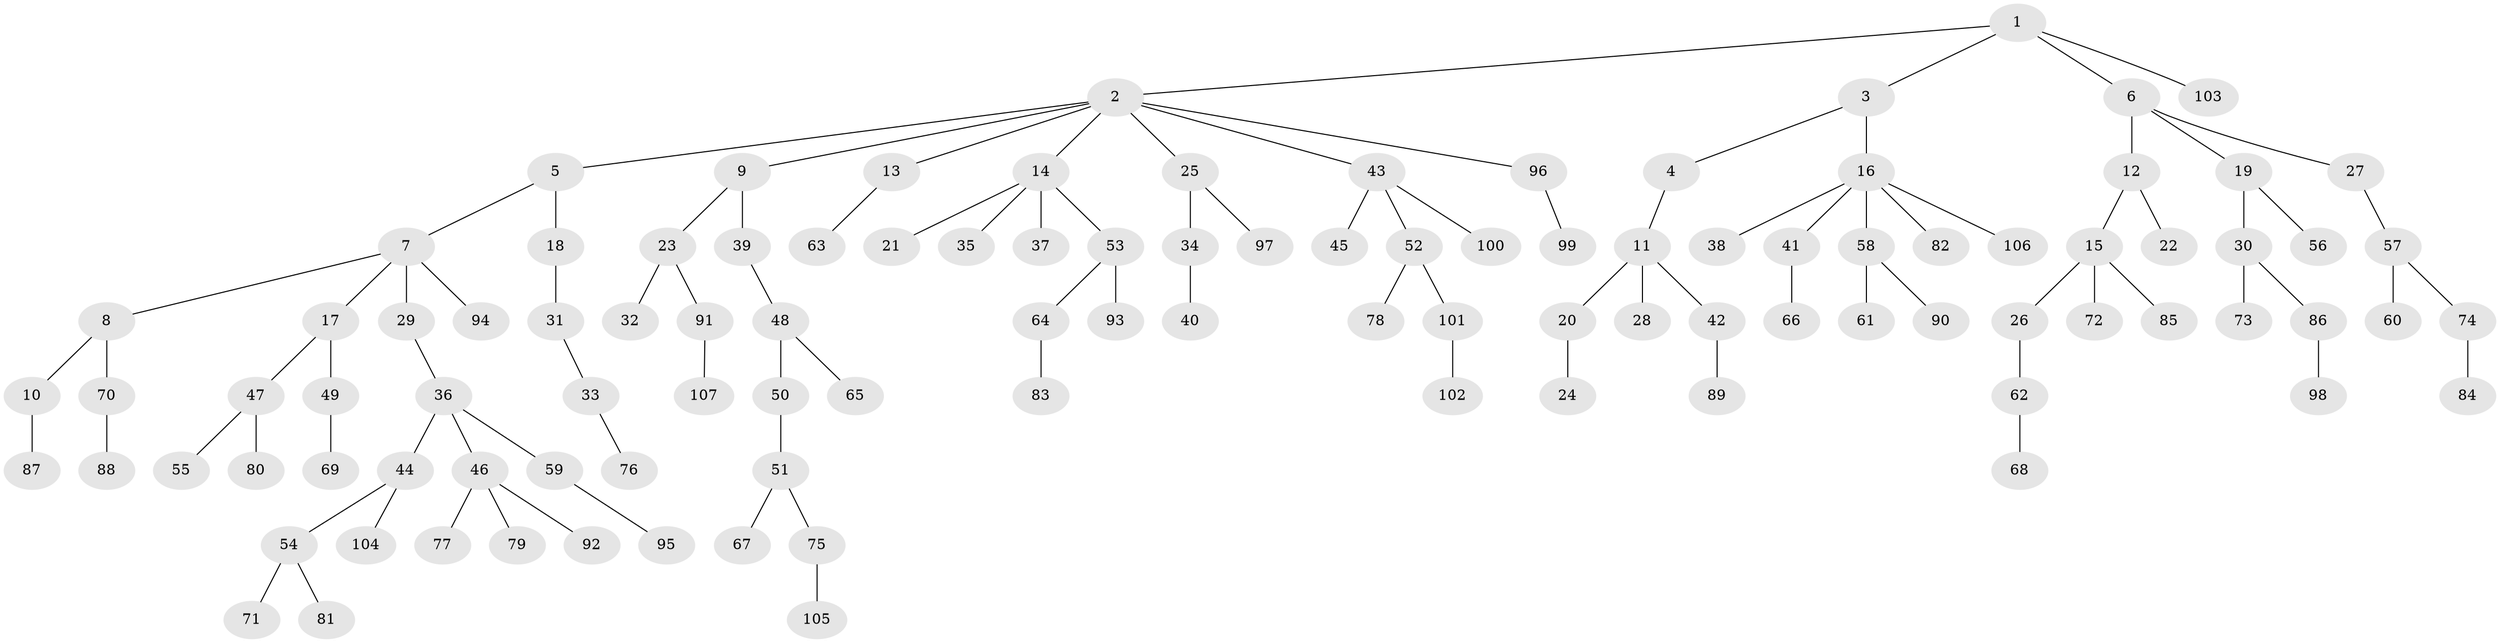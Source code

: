 // Generated by graph-tools (version 1.1) at 2025/11/02/27/25 16:11:25]
// undirected, 107 vertices, 106 edges
graph export_dot {
graph [start="1"]
  node [color=gray90,style=filled];
  1;
  2;
  3;
  4;
  5;
  6;
  7;
  8;
  9;
  10;
  11;
  12;
  13;
  14;
  15;
  16;
  17;
  18;
  19;
  20;
  21;
  22;
  23;
  24;
  25;
  26;
  27;
  28;
  29;
  30;
  31;
  32;
  33;
  34;
  35;
  36;
  37;
  38;
  39;
  40;
  41;
  42;
  43;
  44;
  45;
  46;
  47;
  48;
  49;
  50;
  51;
  52;
  53;
  54;
  55;
  56;
  57;
  58;
  59;
  60;
  61;
  62;
  63;
  64;
  65;
  66;
  67;
  68;
  69;
  70;
  71;
  72;
  73;
  74;
  75;
  76;
  77;
  78;
  79;
  80;
  81;
  82;
  83;
  84;
  85;
  86;
  87;
  88;
  89;
  90;
  91;
  92;
  93;
  94;
  95;
  96;
  97;
  98;
  99;
  100;
  101;
  102;
  103;
  104;
  105;
  106;
  107;
  1 -- 2;
  1 -- 3;
  1 -- 6;
  1 -- 103;
  2 -- 5;
  2 -- 9;
  2 -- 13;
  2 -- 14;
  2 -- 25;
  2 -- 43;
  2 -- 96;
  3 -- 4;
  3 -- 16;
  4 -- 11;
  5 -- 7;
  5 -- 18;
  6 -- 12;
  6 -- 19;
  6 -- 27;
  7 -- 8;
  7 -- 17;
  7 -- 29;
  7 -- 94;
  8 -- 10;
  8 -- 70;
  9 -- 23;
  9 -- 39;
  10 -- 87;
  11 -- 20;
  11 -- 28;
  11 -- 42;
  12 -- 15;
  12 -- 22;
  13 -- 63;
  14 -- 21;
  14 -- 35;
  14 -- 37;
  14 -- 53;
  15 -- 26;
  15 -- 72;
  15 -- 85;
  16 -- 38;
  16 -- 41;
  16 -- 58;
  16 -- 82;
  16 -- 106;
  17 -- 47;
  17 -- 49;
  18 -- 31;
  19 -- 30;
  19 -- 56;
  20 -- 24;
  23 -- 32;
  23 -- 91;
  25 -- 34;
  25 -- 97;
  26 -- 62;
  27 -- 57;
  29 -- 36;
  30 -- 73;
  30 -- 86;
  31 -- 33;
  33 -- 76;
  34 -- 40;
  36 -- 44;
  36 -- 46;
  36 -- 59;
  39 -- 48;
  41 -- 66;
  42 -- 89;
  43 -- 45;
  43 -- 52;
  43 -- 100;
  44 -- 54;
  44 -- 104;
  46 -- 77;
  46 -- 79;
  46 -- 92;
  47 -- 55;
  47 -- 80;
  48 -- 50;
  48 -- 65;
  49 -- 69;
  50 -- 51;
  51 -- 67;
  51 -- 75;
  52 -- 78;
  52 -- 101;
  53 -- 64;
  53 -- 93;
  54 -- 71;
  54 -- 81;
  57 -- 60;
  57 -- 74;
  58 -- 61;
  58 -- 90;
  59 -- 95;
  62 -- 68;
  64 -- 83;
  70 -- 88;
  74 -- 84;
  75 -- 105;
  86 -- 98;
  91 -- 107;
  96 -- 99;
  101 -- 102;
}
